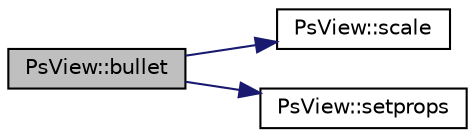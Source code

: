 digraph "PsView::bullet"
{
 // LATEX_PDF_SIZE
  edge [fontname="Helvetica",fontsize="10",labelfontname="Helvetica",labelfontsize="10"];
  node [fontname="Helvetica",fontsize="10",shape=record];
  rankdir="LR";
  Node1 [label="PsView::bullet",height=0.2,width=0.4,color="black", fillcolor="grey75", style="filled", fontcolor="black",tooltip=" "];
  Node1 -> Node2 [color="midnightblue",fontsize="10",style="solid",fontname="Helvetica"];
  Node2 [label="PsView::scale",height=0.2,width=0.4,color="black", fillcolor="white", style="filled",URL="$d4/db7/class_ps_view.html#a1522bef45bf5601fd6a65b39b40fe934",tooltip=" "];
  Node1 -> Node3 [color="midnightblue",fontsize="10",style="solid",fontname="Helvetica"];
  Node3 [label="PsView::setprops",height=0.2,width=0.4,color="black", fillcolor="white", style="filled",URL="$d4/db7/class_ps_view.html#a19dbc7e564bf2e9ed2f167e7c2a04a0f",tooltip=" "];
}
